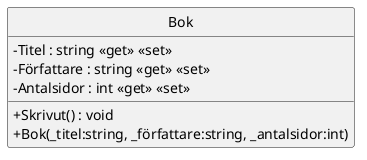 @startuml ClassdiagramBok
skinparam ClassAttributeIconSize 0
skinparam Monochrome true
hide circle
class Bok {
    - Titel : string <<get>> <<set>>
    - Författare : string <<get>> <<set>>
    - Antalsidor : int <<get>> <<set>>
    + Skrivut() : void
    + Bok(_titel:string, _författare:string, _antalsidor:int)
}
@enduml
